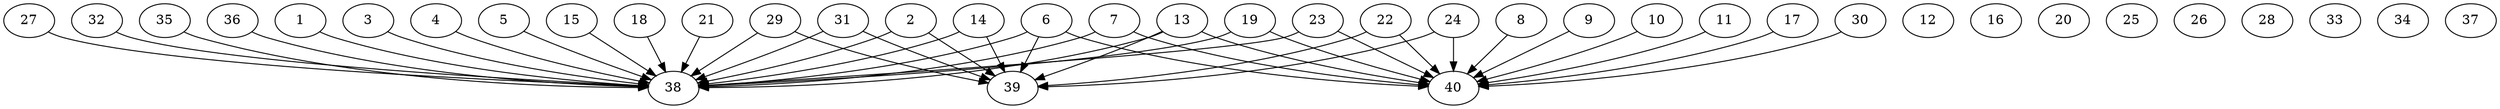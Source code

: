 // DAG automatically generated by daggen at Thu Oct  3 14:06:49 2019
// ./daggen --dot -n 40 --ccr 0.5 --fat 0.9 --regular 0.5 --density 0.7 --mindata 5242880 --maxdata 52428800 
digraph G {
  1 [size="24502272", alpha="0.19", expect_size="12251136"] 
  1 -> 38 [size ="12251136"]
  2 [size="102029312", alpha="0.06", expect_size="51014656"] 
  2 -> 38 [size ="51014656"]
  2 -> 39 [size ="51014656"]
  3 [size="26699776", alpha="0.09", expect_size="13349888"] 
  3 -> 38 [size ="13349888"]
  4 [size="50046976", alpha="0.16", expect_size="25023488"] 
  4 -> 38 [size ="25023488"]
  5 [size="64993280", alpha="0.13", expect_size="32496640"] 
  5 -> 38 [size ="32496640"]
  6 [size="14077952", alpha="0.08", expect_size="7038976"] 
  6 -> 38 [size ="7038976"]
  6 -> 39 [size ="7038976"]
  6 -> 40 [size ="7038976"]
  7 [size="16244736", alpha="0.17", expect_size="8122368"] 
  7 -> 38 [size ="8122368"]
  7 -> 40 [size ="8122368"]
  8 [size="18671616", alpha="0.14", expect_size="9335808"] 
  8 -> 40 [size ="9335808"]
  9 [size="50462720", alpha="0.01", expect_size="25231360"] 
  9 -> 40 [size ="25231360"]
  10 [size="70707200", alpha="0.19", expect_size="35353600"] 
  10 -> 40 [size ="35353600"]
  11 [size="23719936", alpha="0.00", expect_size="11859968"] 
  11 -> 40 [size ="11859968"]
  12 [size="16928768", alpha="0.09", expect_size="8464384"] 
  13 [size="47362048", alpha="0.04", expect_size="23681024"] 
  13 -> 38 [size ="23681024"]
  13 -> 39 [size ="23681024"]
  13 -> 40 [size ="23681024"]
  14 [size="87687168", alpha="0.11", expect_size="43843584"] 
  14 -> 38 [size ="43843584"]
  14 -> 39 [size ="43843584"]
  15 [size="66936832", alpha="0.08", expect_size="33468416"] 
  15 -> 38 [size ="33468416"]
  16 [size="35188736", alpha="0.10", expect_size="17594368"] 
  17 [size="74420224", alpha="0.04", expect_size="37210112"] 
  17 -> 40 [size ="37210112"]
  18 [size="58066944", alpha="0.11", expect_size="29033472"] 
  18 -> 38 [size ="29033472"]
  19 [size="29243392", alpha="0.13", expect_size="14621696"] 
  19 -> 38 [size ="14621696"]
  19 -> 40 [size ="14621696"]
  20 [size="33671168", alpha="0.04", expect_size="16835584"] 
  21 [size="29286400", alpha="0.18", expect_size="14643200"] 
  21 -> 38 [size ="14643200"]
  22 [size="30828544", alpha="0.11", expect_size="15414272"] 
  22 -> 39 [size ="15414272"]
  22 -> 40 [size ="15414272"]
  23 [size="72890368", alpha="0.07", expect_size="36445184"] 
  23 -> 38 [size ="36445184"]
  23 -> 40 [size ="36445184"]
  24 [size="91260928", alpha="0.12", expect_size="45630464"] 
  24 -> 39 [size ="45630464"]
  24 -> 40 [size ="45630464"]
  25 [size="50196480", alpha="0.09", expect_size="25098240"] 
  26 [size="87052288", alpha="0.06", expect_size="43526144"] 
  27 [size="42000384", alpha="0.04", expect_size="21000192"] 
  27 -> 38 [size ="21000192"]
  28 [size="58738688", alpha="0.04", expect_size="29369344"] 
  29 [size="17424384", alpha="0.13", expect_size="8712192"] 
  29 -> 38 [size ="8712192"]
  29 -> 39 [size ="8712192"]
  30 [size="81078272", alpha="0.14", expect_size="40539136"] 
  30 -> 40 [size ="40539136"]
  31 [size="100800512", alpha="0.19", expect_size="50400256"] 
  31 -> 38 [size ="50400256"]
  31 -> 39 [size ="50400256"]
  32 [size="90607616", alpha="0.04", expect_size="45303808"] 
  32 -> 38 [size ="45303808"]
  33 [size="47671296", alpha="0.18", expect_size="23835648"] 
  34 [size="82581504", alpha="0.07", expect_size="41290752"] 
  35 [size="46157824", alpha="0.09", expect_size="23078912"] 
  35 -> 38 [size ="23078912"]
  36 [size="87277568", alpha="0.16", expect_size="43638784"] 
  36 -> 38 [size ="43638784"]
  37 [size="20793344", alpha="0.16", expect_size="10396672"] 
  38 [size="41207808", alpha="0.07", expect_size="20603904"] 
  39 [size="62337024", alpha="0.02", expect_size="31168512"] 
  40 [size="29786112", alpha="0.01", expect_size="14893056"] 
}
